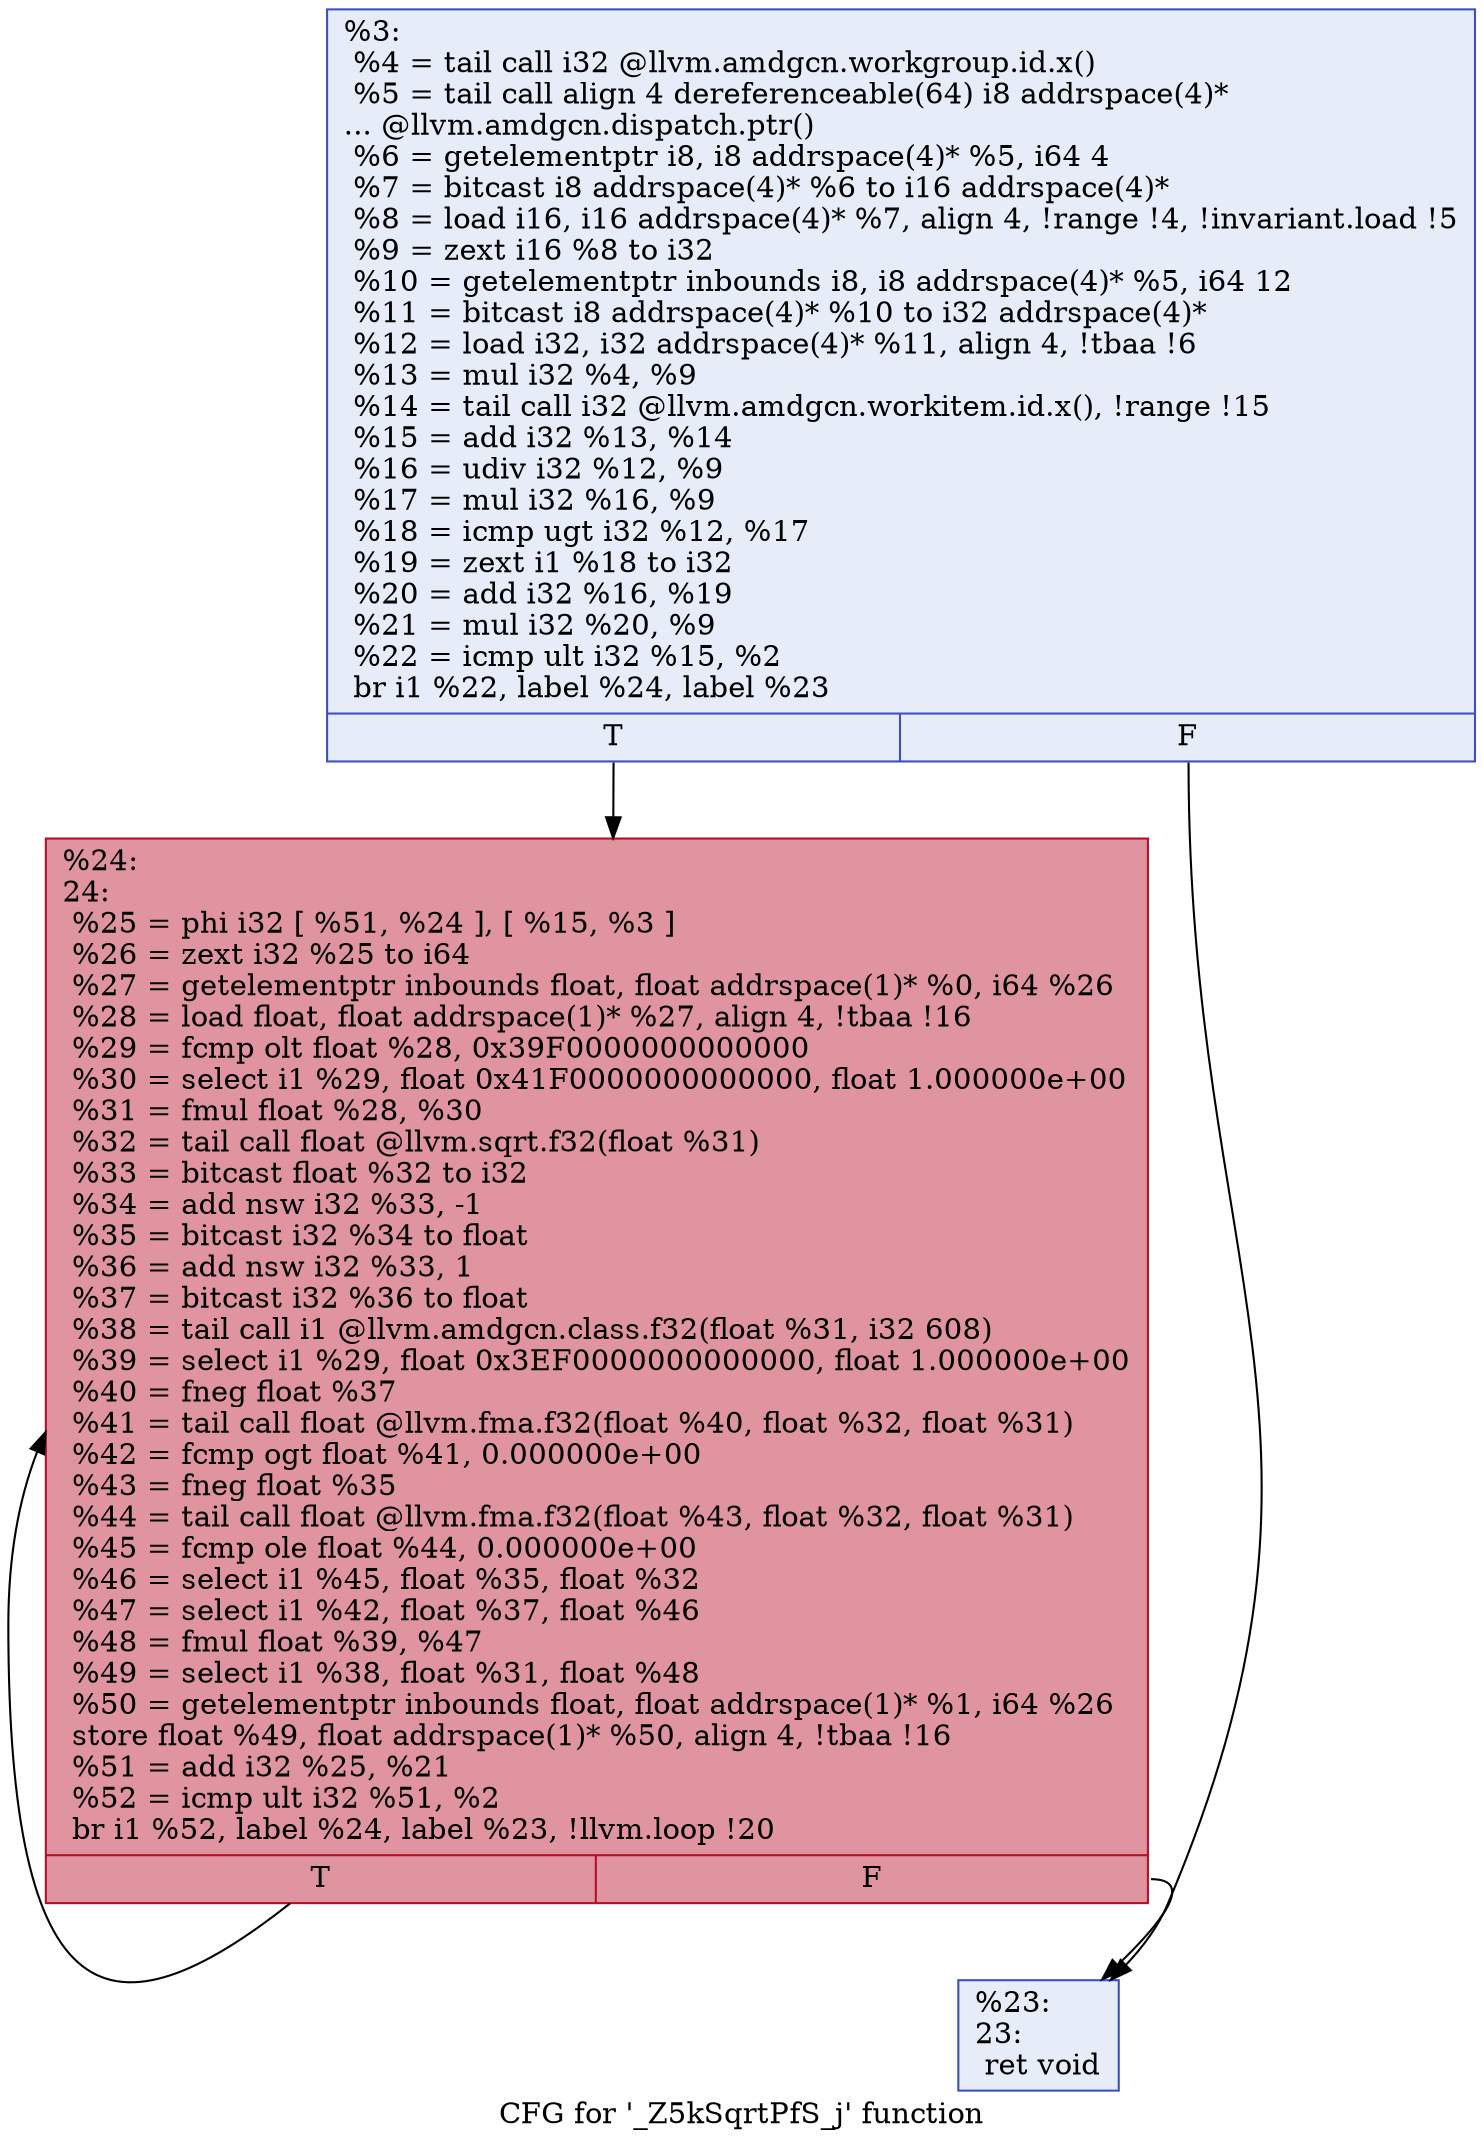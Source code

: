 digraph "CFG for '_Z5kSqrtPfS_j' function" {
	label="CFG for '_Z5kSqrtPfS_j' function";

	Node0x4db88f0 [shape=record,color="#3d50c3ff", style=filled, fillcolor="#c7d7f070",label="{%3:\l  %4 = tail call i32 @llvm.amdgcn.workgroup.id.x()\l  %5 = tail call align 4 dereferenceable(64) i8 addrspace(4)*\l... @llvm.amdgcn.dispatch.ptr()\l  %6 = getelementptr i8, i8 addrspace(4)* %5, i64 4\l  %7 = bitcast i8 addrspace(4)* %6 to i16 addrspace(4)*\l  %8 = load i16, i16 addrspace(4)* %7, align 4, !range !4, !invariant.load !5\l  %9 = zext i16 %8 to i32\l  %10 = getelementptr inbounds i8, i8 addrspace(4)* %5, i64 12\l  %11 = bitcast i8 addrspace(4)* %10 to i32 addrspace(4)*\l  %12 = load i32, i32 addrspace(4)* %11, align 4, !tbaa !6\l  %13 = mul i32 %4, %9\l  %14 = tail call i32 @llvm.amdgcn.workitem.id.x(), !range !15\l  %15 = add i32 %13, %14\l  %16 = udiv i32 %12, %9\l  %17 = mul i32 %16, %9\l  %18 = icmp ugt i32 %12, %17\l  %19 = zext i1 %18 to i32\l  %20 = add i32 %16, %19\l  %21 = mul i32 %20, %9\l  %22 = icmp ult i32 %15, %2\l  br i1 %22, label %24, label %23\l|{<s0>T|<s1>F}}"];
	Node0x4db88f0:s0 -> Node0x4dbaeb0;
	Node0x4db88f0:s1 -> Node0x4dbaf40;
	Node0x4dbaf40 [shape=record,color="#3d50c3ff", style=filled, fillcolor="#c7d7f070",label="{%23:\l23:                                               \l  ret void\l}"];
	Node0x4dbaeb0 [shape=record,color="#b70d28ff", style=filled, fillcolor="#b70d2870",label="{%24:\l24:                                               \l  %25 = phi i32 [ %51, %24 ], [ %15, %3 ]\l  %26 = zext i32 %25 to i64\l  %27 = getelementptr inbounds float, float addrspace(1)* %0, i64 %26\l  %28 = load float, float addrspace(1)* %27, align 4, !tbaa !16\l  %29 = fcmp olt float %28, 0x39F0000000000000\l  %30 = select i1 %29, float 0x41F0000000000000, float 1.000000e+00\l  %31 = fmul float %28, %30\l  %32 = tail call float @llvm.sqrt.f32(float %31)\l  %33 = bitcast float %32 to i32\l  %34 = add nsw i32 %33, -1\l  %35 = bitcast i32 %34 to float\l  %36 = add nsw i32 %33, 1\l  %37 = bitcast i32 %36 to float\l  %38 = tail call i1 @llvm.amdgcn.class.f32(float %31, i32 608)\l  %39 = select i1 %29, float 0x3EF0000000000000, float 1.000000e+00\l  %40 = fneg float %37\l  %41 = tail call float @llvm.fma.f32(float %40, float %32, float %31)\l  %42 = fcmp ogt float %41, 0.000000e+00\l  %43 = fneg float %35\l  %44 = tail call float @llvm.fma.f32(float %43, float %32, float %31)\l  %45 = fcmp ole float %44, 0.000000e+00\l  %46 = select i1 %45, float %35, float %32\l  %47 = select i1 %42, float %37, float %46\l  %48 = fmul float %39, %47\l  %49 = select i1 %38, float %31, float %48\l  %50 = getelementptr inbounds float, float addrspace(1)* %1, i64 %26\l  store float %49, float addrspace(1)* %50, align 4, !tbaa !16\l  %51 = add i32 %25, %21\l  %52 = icmp ult i32 %51, %2\l  br i1 %52, label %24, label %23, !llvm.loop !20\l|{<s0>T|<s1>F}}"];
	Node0x4dbaeb0:s0 -> Node0x4dbaeb0;
	Node0x4dbaeb0:s1 -> Node0x4dbaf40;
}
